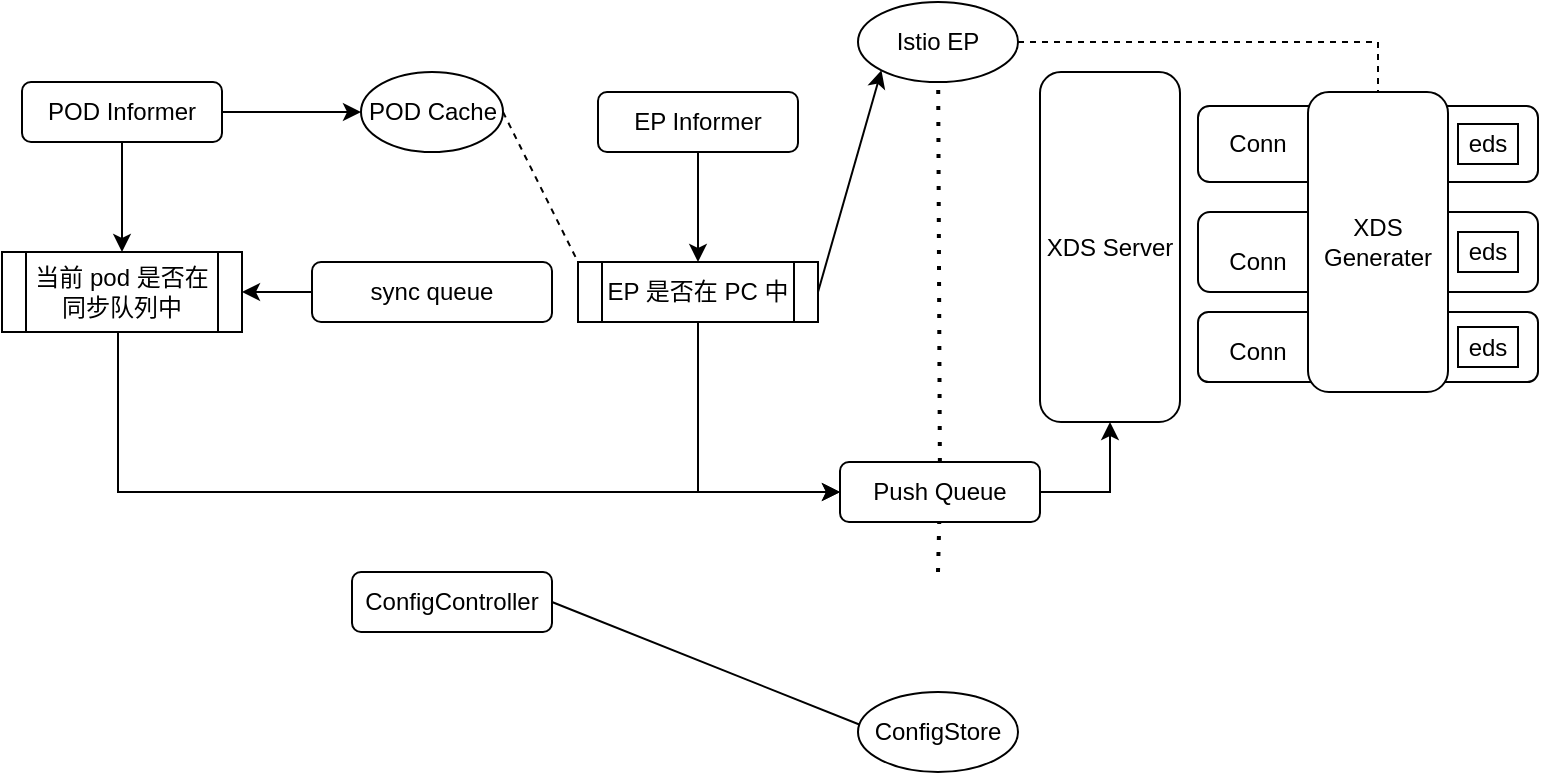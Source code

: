 <mxfile version="21.6.2" type="github">
  <diagram name="第 1 页" id="V9RR9HZRRGcWbTIDjm5j">
    <mxGraphModel dx="954" dy="615" grid="1" gridSize="10" guides="1" tooltips="1" connect="1" arrows="1" fold="1" page="1" pageScale="1" pageWidth="827" pageHeight="1169" math="0" shadow="0">
      <root>
        <mxCell id="0" />
        <mxCell id="1" parent="0" />
        <mxCell id="cus_bGk6iszRSvrOZf_j-58" style="edgeStyle=orthogonalEdgeStyle;rounded=0;orthogonalLoop=1;jettySize=auto;html=1;exitX=0.5;exitY=1;exitDx=0;exitDy=0;entryX=0.5;entryY=0;entryDx=0;entryDy=0;" edge="1" parent="1" source="cus_bGk6iszRSvrOZf_j-1" target="cus_bGk6iszRSvrOZf_j-20">
          <mxGeometry relative="1" as="geometry" />
        </mxCell>
        <mxCell id="cus_bGk6iszRSvrOZf_j-1" value="EP Informer" style="rounded=1;whiteSpace=wrap;html=1;" vertex="1" parent="1">
          <mxGeometry x="430" y="280" width="100" height="30" as="geometry" />
        </mxCell>
        <mxCell id="cus_bGk6iszRSvrOZf_j-10" style="edgeStyle=orthogonalEdgeStyle;rounded=0;orthogonalLoop=1;jettySize=auto;html=1;exitX=1;exitY=0.5;exitDx=0;exitDy=0;entryX=0;entryY=0.5;entryDx=0;entryDy=0;" edge="1" parent="1" source="cus_bGk6iszRSvrOZf_j-2" target="cus_bGk6iszRSvrOZf_j-3">
          <mxGeometry relative="1" as="geometry" />
        </mxCell>
        <mxCell id="cus_bGk6iszRSvrOZf_j-12" style="edgeStyle=orthogonalEdgeStyle;rounded=0;orthogonalLoop=1;jettySize=auto;html=1;exitX=0.5;exitY=1;exitDx=0;exitDy=0;entryX=0.5;entryY=0;entryDx=0;entryDy=0;" edge="1" parent="1" source="cus_bGk6iszRSvrOZf_j-2" target="cus_bGk6iszRSvrOZf_j-6">
          <mxGeometry relative="1" as="geometry" />
        </mxCell>
        <mxCell id="cus_bGk6iszRSvrOZf_j-2" value="POD Informer" style="rounded=1;whiteSpace=wrap;html=1;" vertex="1" parent="1">
          <mxGeometry x="142" y="275" width="100" height="30" as="geometry" />
        </mxCell>
        <mxCell id="cus_bGk6iszRSvrOZf_j-18" style="rounded=0;orthogonalLoop=1;jettySize=auto;html=1;exitX=1;exitY=0.5;exitDx=0;exitDy=0;entryX=0;entryY=0;entryDx=0;entryDy=0;endArrow=none;endFill=0;dashed=1;" edge="1" parent="1" source="cus_bGk6iszRSvrOZf_j-3" target="cus_bGk6iszRSvrOZf_j-20">
          <mxGeometry relative="1" as="geometry">
            <mxPoint x="390" y="365" as="targetPoint" />
          </mxGeometry>
        </mxCell>
        <mxCell id="cus_bGk6iszRSvrOZf_j-3" value="POD Cache" style="ellipse;whiteSpace=wrap;html=1;" vertex="1" parent="1">
          <mxGeometry x="311.5" y="270" width="71" height="40" as="geometry" />
        </mxCell>
        <mxCell id="cus_bGk6iszRSvrOZf_j-6" value="当前 pod 是否在同步队列中" style="shape=process;whiteSpace=wrap;html=1;backgroundOutline=1;" vertex="1" parent="1">
          <mxGeometry x="132" y="360" width="120" height="40" as="geometry" />
        </mxCell>
        <mxCell id="cus_bGk6iszRSvrOZf_j-13" style="edgeStyle=orthogonalEdgeStyle;rounded=0;orthogonalLoop=1;jettySize=auto;html=1;exitX=0;exitY=0.5;exitDx=0;exitDy=0;entryX=1;entryY=0.5;entryDx=0;entryDy=0;" edge="1" parent="1" source="cus_bGk6iszRSvrOZf_j-11" target="cus_bGk6iszRSvrOZf_j-6">
          <mxGeometry relative="1" as="geometry" />
        </mxCell>
        <mxCell id="cus_bGk6iszRSvrOZf_j-11" value="sync queue" style="rounded=1;whiteSpace=wrap;html=1;" vertex="1" parent="1">
          <mxGeometry x="287" y="365" width="120" height="30" as="geometry" />
        </mxCell>
        <mxCell id="cus_bGk6iszRSvrOZf_j-37" style="edgeStyle=orthogonalEdgeStyle;rounded=0;orthogonalLoop=1;jettySize=auto;html=1;exitX=0.5;exitY=1;exitDx=0;exitDy=0;entryX=0;entryY=0.5;entryDx=0;entryDy=0;" edge="1" parent="1" source="cus_bGk6iszRSvrOZf_j-20" target="cus_bGk6iszRSvrOZf_j-32">
          <mxGeometry relative="1" as="geometry" />
        </mxCell>
        <mxCell id="cus_bGk6iszRSvrOZf_j-59" style="rounded=0;orthogonalLoop=1;jettySize=auto;html=1;exitX=1;exitY=0.5;exitDx=0;exitDy=0;entryX=0;entryY=1;entryDx=0;entryDy=0;" edge="1" parent="1" source="cus_bGk6iszRSvrOZf_j-20" target="cus_bGk6iszRSvrOZf_j-54">
          <mxGeometry relative="1" as="geometry" />
        </mxCell>
        <mxCell id="cus_bGk6iszRSvrOZf_j-20" value="EP 是否在 PC 中" style="shape=process;whiteSpace=wrap;html=1;backgroundOutline=1;" vertex="1" parent="1">
          <mxGeometry x="420" y="365" width="120" height="30" as="geometry" />
        </mxCell>
        <mxCell id="cus_bGk6iszRSvrOZf_j-33" style="edgeStyle=orthogonalEdgeStyle;rounded=0;orthogonalLoop=1;jettySize=auto;html=1;exitX=0.5;exitY=1;exitDx=0;exitDy=0;entryX=0;entryY=0.5;entryDx=0;entryDy=0;" edge="1" parent="1" target="cus_bGk6iszRSvrOZf_j-32">
          <mxGeometry relative="1" as="geometry">
            <mxPoint x="227" y="400" as="sourcePoint" />
            <mxPoint x="575" y="480" as="targetPoint" />
            <Array as="points">
              <mxPoint x="190" y="400" />
              <mxPoint x="190" y="480" />
            </Array>
          </mxGeometry>
        </mxCell>
        <mxCell id="cus_bGk6iszRSvrOZf_j-34" value="" style="endArrow=none;dashed=1;html=1;dashPattern=1 3;strokeWidth=2;rounded=0;" edge="1" parent="1" source="cus_bGk6iszRSvrOZf_j-54">
          <mxGeometry width="50" height="50" relative="1" as="geometry">
            <mxPoint x="600" y="520" as="sourcePoint" />
            <mxPoint x="600" y="240" as="targetPoint" />
          </mxGeometry>
        </mxCell>
        <mxCell id="cus_bGk6iszRSvrOZf_j-35" value="XDS Server" style="rounded=1;whiteSpace=wrap;html=1;" vertex="1" parent="1">
          <mxGeometry x="651" y="270" width="70" height="175" as="geometry" />
        </mxCell>
        <mxCell id="cus_bGk6iszRSvrOZf_j-38" value="" style="endArrow=none;dashed=1;html=1;dashPattern=1 3;strokeWidth=2;rounded=0;" edge="1" parent="1" target="cus_bGk6iszRSvrOZf_j-32">
          <mxGeometry width="50" height="50" relative="1" as="geometry">
            <mxPoint x="600" y="520" as="sourcePoint" />
            <mxPoint x="600" y="240" as="targetPoint" />
          </mxGeometry>
        </mxCell>
        <mxCell id="cus_bGk6iszRSvrOZf_j-40" style="edgeStyle=orthogonalEdgeStyle;rounded=0;orthogonalLoop=1;jettySize=auto;html=1;exitX=1;exitY=0.5;exitDx=0;exitDy=0;entryX=0.5;entryY=1;entryDx=0;entryDy=0;" edge="1" parent="1" source="cus_bGk6iszRSvrOZf_j-32" target="cus_bGk6iszRSvrOZf_j-35">
          <mxGeometry relative="1" as="geometry" />
        </mxCell>
        <mxCell id="cus_bGk6iszRSvrOZf_j-32" value="Push Queue" style="rounded=1;whiteSpace=wrap;html=1;" vertex="1" parent="1">
          <mxGeometry x="551" y="465" width="100" height="30" as="geometry" />
        </mxCell>
        <mxCell id="cus_bGk6iszRSvrOZf_j-41" value="" style="rounded=1;whiteSpace=wrap;html=1;" vertex="1" parent="1">
          <mxGeometry x="730" y="287" width="170" height="38" as="geometry" />
        </mxCell>
        <mxCell id="cus_bGk6iszRSvrOZf_j-43" value="" style="rounded=1;whiteSpace=wrap;html=1;" vertex="1" parent="1">
          <mxGeometry x="730" y="340" width="170" height="40" as="geometry" />
        </mxCell>
        <mxCell id="cus_bGk6iszRSvrOZf_j-45" value="" style="rounded=1;whiteSpace=wrap;html=1;" vertex="1" parent="1">
          <mxGeometry x="730" y="390" width="170" height="35" as="geometry" />
        </mxCell>
        <mxCell id="cus_bGk6iszRSvrOZf_j-46" value="XDS&lt;br&gt;Generater" style="rounded=1;whiteSpace=wrap;html=1;" vertex="1" parent="1">
          <mxGeometry x="785" y="280" width="70" height="150" as="geometry" />
        </mxCell>
        <mxCell id="cus_bGk6iszRSvrOZf_j-47" value="eds" style="rounded=0;whiteSpace=wrap;html=1;" vertex="1" parent="1">
          <mxGeometry x="860" y="296" width="30" height="20" as="geometry" />
        </mxCell>
        <mxCell id="cus_bGk6iszRSvrOZf_j-48" value="eds" style="rounded=0;whiteSpace=wrap;html=1;" vertex="1" parent="1">
          <mxGeometry x="860" y="350" width="30" height="20" as="geometry" />
        </mxCell>
        <mxCell id="cus_bGk6iszRSvrOZf_j-50" value="eds" style="rounded=0;whiteSpace=wrap;html=1;" vertex="1" parent="1">
          <mxGeometry x="860" y="397.5" width="30" height="20" as="geometry" />
        </mxCell>
        <mxCell id="cus_bGk6iszRSvrOZf_j-51" value="Conn" style="text;html=1;strokeColor=none;fillColor=none;align=center;verticalAlign=middle;whiteSpace=wrap;rounded=0;" vertex="1" parent="1">
          <mxGeometry x="730" y="291" width="60" height="30" as="geometry" />
        </mxCell>
        <mxCell id="cus_bGk6iszRSvrOZf_j-52" value="Conn" style="text;html=1;strokeColor=none;fillColor=none;align=center;verticalAlign=middle;whiteSpace=wrap;rounded=0;" vertex="1" parent="1">
          <mxGeometry x="730" y="350" width="60" height="30" as="geometry" />
        </mxCell>
        <mxCell id="cus_bGk6iszRSvrOZf_j-53" value="Conn" style="text;html=1;strokeColor=none;fillColor=none;align=center;verticalAlign=middle;whiteSpace=wrap;rounded=0;" vertex="1" parent="1">
          <mxGeometry x="730" y="395" width="60" height="30" as="geometry" />
        </mxCell>
        <mxCell id="cus_bGk6iszRSvrOZf_j-56" style="edgeStyle=orthogonalEdgeStyle;rounded=0;orthogonalLoop=1;jettySize=auto;html=1;exitX=1;exitY=0.5;exitDx=0;exitDy=0;entryX=0.5;entryY=0;entryDx=0;entryDy=0;endArrow=none;endFill=0;dashed=1;" edge="1" parent="1" source="cus_bGk6iszRSvrOZf_j-54" target="cus_bGk6iszRSvrOZf_j-46">
          <mxGeometry relative="1" as="geometry" />
        </mxCell>
        <mxCell id="cus_bGk6iszRSvrOZf_j-60" value="" style="endArrow=none;dashed=1;html=1;dashPattern=1 3;strokeWidth=2;rounded=0;" edge="1" parent="1" source="cus_bGk6iszRSvrOZf_j-32" target="cus_bGk6iszRSvrOZf_j-54">
          <mxGeometry width="50" height="50" relative="1" as="geometry">
            <mxPoint x="601" y="465" as="sourcePoint" />
            <mxPoint x="600" y="240" as="targetPoint" />
          </mxGeometry>
        </mxCell>
        <mxCell id="cus_bGk6iszRSvrOZf_j-54" value="Istio EP" style="ellipse;whiteSpace=wrap;html=1;" vertex="1" parent="1">
          <mxGeometry x="560" y="235" width="80" height="40" as="geometry" />
        </mxCell>
        <mxCell id="cus_bGk6iszRSvrOZf_j-63" style="rounded=0;orthogonalLoop=1;jettySize=auto;html=1;exitX=1;exitY=0.5;exitDx=0;exitDy=0;entryX=0.125;entryY=0.5;entryDx=0;entryDy=0;entryPerimeter=0;" edge="1" parent="1" source="cus_bGk6iszRSvrOZf_j-61" target="cus_bGk6iszRSvrOZf_j-62">
          <mxGeometry relative="1" as="geometry" />
        </mxCell>
        <mxCell id="cus_bGk6iszRSvrOZf_j-61" value="ConfigController" style="rounded=1;whiteSpace=wrap;html=1;" vertex="1" parent="1">
          <mxGeometry x="307" y="520" width="100" height="30" as="geometry" />
        </mxCell>
        <mxCell id="cus_bGk6iszRSvrOZf_j-62" value="ConfigStore" style="ellipse;whiteSpace=wrap;html=1;" vertex="1" parent="1">
          <mxGeometry x="560" y="580" width="80" height="40" as="geometry" />
        </mxCell>
      </root>
    </mxGraphModel>
  </diagram>
</mxfile>
